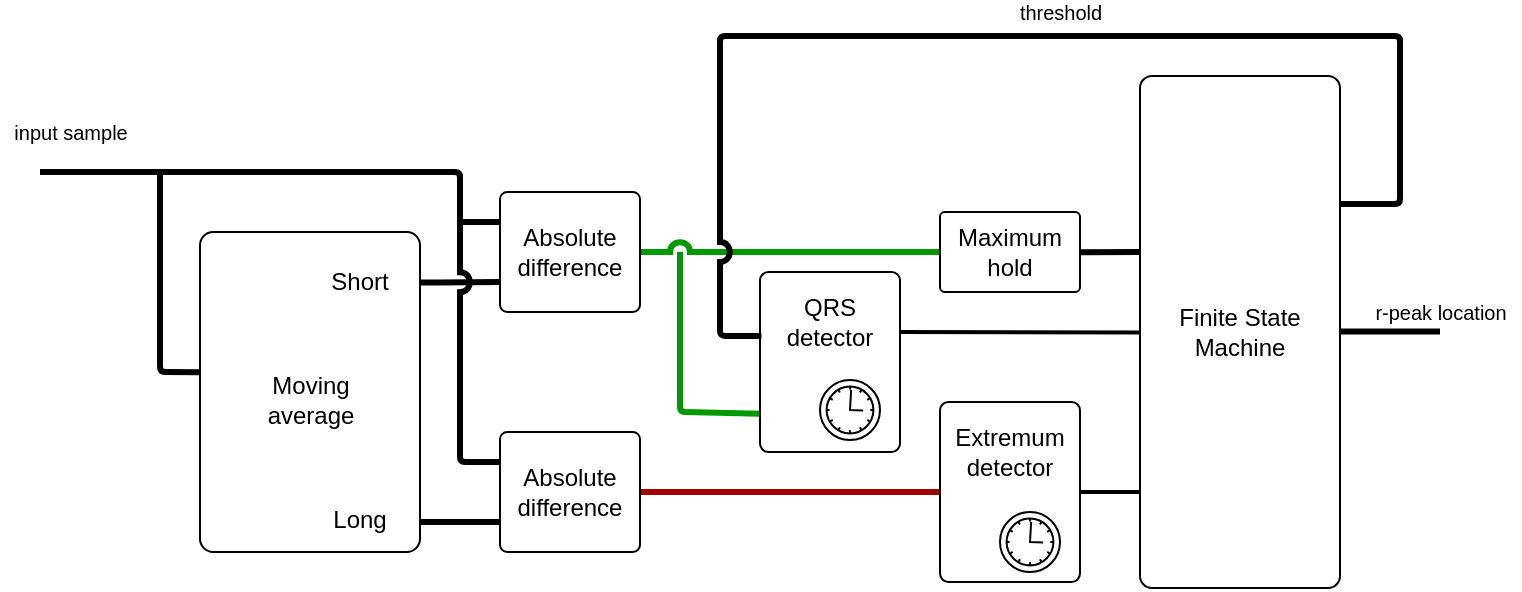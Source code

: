 <mxfile compressed="false" version="20.0.1" type="github">
  <diagram id="8bbJCWgLKpiLhmCPaEWU" name="Page-1">
    <mxGraphModel dx="1186" dy="823" grid="1" gridSize="10" guides="1" tooltips="1" connect="0" arrows="1" fold="1" page="1" pageScale="1" pageWidth="1169" pageHeight="827" math="0" shadow="0">
      <root>
        <mxCell id="0" />
        <mxCell id="1" parent="0" />
        <mxCell id="QwwlCGw6a3NJCkO_-Q0f-3" value="" style="endArrow=none;html=1;strokeWidth=3;rounded=1;exitX=0.005;exitY=0.787;exitDx=0;exitDy=0;exitPerimeter=0;strokeColor=#009900;arcSize=5;" parent="1" source="zTmXj9VfKdPkAiQ1sbn--7" edge="1">
          <mxGeometry width="50" height="50" relative="1" as="geometry">
            <mxPoint x="550" y="360" as="sourcePoint" />
            <mxPoint x="540" y="280" as="targetPoint" />
            <Array as="points">
              <mxPoint x="540" y="360" />
            </Array>
          </mxGeometry>
        </mxCell>
        <mxCell id="zTmXj9VfKdPkAiQ1sbn--21" value="" style="edgeStyle=orthogonalEdgeStyle;rounded=0;jumpStyle=arc;orthogonalLoop=1;jettySize=auto;html=1;endArrow=none;endFill=0;strokeColor=#009900;strokeWidth=3;" parent="1" source="zTmXj9VfKdPkAiQ1sbn--6" target="zTmXj9VfKdPkAiQ1sbn--3" edge="1">
          <mxGeometry relative="1" as="geometry" />
        </mxCell>
        <mxCell id="zTmXj9VfKdPkAiQ1sbn--12" style="edgeStyle=orthogonalEdgeStyle;rounded=0;orthogonalLoop=1;jettySize=auto;html=1;entryX=0;entryY=0.75;entryDx=0;entryDy=0;endArrow=none;endFill=0;strokeWidth=3;exitX=0.994;exitY=0.507;exitDx=0;exitDy=0;exitPerimeter=0;" parent="1" source="DsNiW9G_dWrCL77-LXep-2" target="zTmXj9VfKdPkAiQ1sbn--3" edge="1">
          <mxGeometry relative="1" as="geometry">
            <mxPoint x="420" y="290" as="sourcePoint" />
            <Array as="points">
              <mxPoint x="420" y="295" />
            </Array>
          </mxGeometry>
        </mxCell>
        <mxCell id="zTmXj9VfKdPkAiQ1sbn--1" value="" style="rounded=1;whiteSpace=wrap;html=1;arcSize=6;" parent="1" vertex="1">
          <mxGeometry x="300" y="270" width="110" height="160" as="geometry" />
        </mxCell>
        <mxCell id="zTmXj9VfKdPkAiQ1sbn--16" style="edgeStyle=orthogonalEdgeStyle;rounded=0;jumpStyle=arc;orthogonalLoop=1;jettySize=auto;html=1;exitX=1;exitY=0.75;exitDx=0;exitDy=0;entryX=0;entryY=0.75;entryDx=0;entryDy=0;endArrow=none;endFill=0;strokeWidth=3;" parent="1" target="zTmXj9VfKdPkAiQ1sbn--4" edge="1">
          <mxGeometry relative="1" as="geometry">
            <mxPoint x="410" y="415" as="sourcePoint" />
          </mxGeometry>
        </mxCell>
        <mxCell id="zTmXj9VfKdPkAiQ1sbn--13" style="edgeStyle=orthogonalEdgeStyle;rounded=0;orthogonalLoop=1;jettySize=auto;html=1;exitX=0;exitY=0.25;exitDx=0;exitDy=0;endArrow=none;endFill=0;jumpStyle=arc;strokeWidth=3;arcSize=5;" parent="1" source="zTmXj9VfKdPkAiQ1sbn--3" edge="1">
          <mxGeometry relative="1" as="geometry">
            <mxPoint x="430" y="340" as="targetPoint" />
            <Array as="points">
              <mxPoint x="430" y="265" />
              <mxPoint x="430" y="340" />
            </Array>
          </mxGeometry>
        </mxCell>
        <mxCell id="zTmXj9VfKdPkAiQ1sbn--3" value="Absolute difference" style="rounded=1;whiteSpace=wrap;html=1;arcSize=6;" parent="1" vertex="1">
          <mxGeometry x="450" y="250" width="70" height="60" as="geometry" />
        </mxCell>
        <mxCell id="zTmXj9VfKdPkAiQ1sbn--17" style="edgeStyle=orthogonalEdgeStyle;rounded=1;jumpStyle=arc;orthogonalLoop=1;jettySize=auto;html=1;exitX=0;exitY=0.25;exitDx=0;exitDy=0;endArrow=none;endFill=0;strokeWidth=3;arcSize=5;" parent="1" source="zTmXj9VfKdPkAiQ1sbn--4" edge="1">
          <mxGeometry relative="1" as="geometry">
            <mxPoint x="430" y="340" as="targetPoint" />
          </mxGeometry>
        </mxCell>
        <mxCell id="zTmXj9VfKdPkAiQ1sbn--23" style="edgeStyle=orthogonalEdgeStyle;rounded=0;jumpStyle=arc;orthogonalLoop=1;jettySize=auto;html=1;exitX=1;exitY=0.5;exitDx=0;exitDy=0;entryX=0;entryY=0.5;entryDx=0;entryDy=0;endArrow=none;endFill=0;fillColor=#a20025;strokeColor=#A30000;strokeWidth=3;" parent="1" source="zTmXj9VfKdPkAiQ1sbn--4" target="zTmXj9VfKdPkAiQ1sbn--8" edge="1">
          <mxGeometry relative="1" as="geometry" />
        </mxCell>
        <mxCell id="zTmXj9VfKdPkAiQ1sbn--4" value="Absolute difference" style="rounded=1;whiteSpace=wrap;html=1;arcSize=6;" parent="1" vertex="1">
          <mxGeometry x="450" y="370" width="70" height="60" as="geometry" />
        </mxCell>
        <mxCell id="zTmXj9VfKdPkAiQ1sbn--6" value="Maximum hold" style="rounded=1;whiteSpace=wrap;html=1;arcSize=6;" parent="1" vertex="1">
          <mxGeometry x="670" y="260" width="70" height="40" as="geometry" />
        </mxCell>
        <mxCell id="zTmXj9VfKdPkAiQ1sbn--7" value="QRS detector" style="rounded=1;whiteSpace=wrap;html=1;spacingBottom=40;arcSize=6;" parent="1" vertex="1">
          <mxGeometry x="580" y="290" width="70" height="90" as="geometry" />
        </mxCell>
        <mxCell id="zTmXj9VfKdPkAiQ1sbn--24" style="edgeStyle=orthogonalEdgeStyle;rounded=0;jumpStyle=arc;orthogonalLoop=1;jettySize=auto;html=1;exitX=1;exitY=0.5;exitDx=0;exitDy=0;endArrow=none;endFill=0;strokeWidth=2;entryX=-0.003;entryY=0.812;entryDx=0;entryDy=0;entryPerimeter=0;" parent="1" source="zTmXj9VfKdPkAiQ1sbn--8" target="zTmXj9VfKdPkAiQ1sbn--9" edge="1">
          <mxGeometry relative="1" as="geometry">
            <mxPoint x="686" y="400" as="targetPoint" />
          </mxGeometry>
        </mxCell>
        <mxCell id="zTmXj9VfKdPkAiQ1sbn--26" style="edgeStyle=orthogonalEdgeStyle;rounded=1;jumpStyle=arc;orthogonalLoop=1;jettySize=auto;html=1;exitX=1;exitY=0.25;exitDx=0;exitDy=0;endArrow=none;endFill=0;strokeWidth=3;entryX=0.01;entryY=0.355;entryDx=0;entryDy=0;entryPerimeter=0;arcSize=5;" parent="1" edge="1">
          <mxGeometry relative="1" as="geometry">
            <mxPoint x="580.7" y="321.95" as="targetPoint" />
            <Array as="points">
              <mxPoint x="900" y="256" />
              <mxPoint x="900" y="172" />
              <mxPoint x="560" y="172" />
              <mxPoint x="560" y="322" />
            </Array>
            <mxPoint x="870" y="256.0" as="sourcePoint" />
          </mxGeometry>
        </mxCell>
        <mxCell id="6t_oUoQ9sCWKtacNui4x-2" value="threshold" style="edgeLabel;html=1;align=center;verticalAlign=middle;resizable=0;points=[];fontSize=10;fontColor=#000000;" parent="zTmXj9VfKdPkAiQ1sbn--26" vertex="1" connectable="0">
          <mxGeometry x="-0.262" y="-1" relative="1" as="geometry">
            <mxPoint x="-54" y="-11" as="offset" />
          </mxGeometry>
        </mxCell>
        <mxCell id="zTmXj9VfKdPkAiQ1sbn--9" value="Finite State Machine" style="rounded=1;whiteSpace=wrap;html=1;arcSize=6;" parent="1" vertex="1">
          <mxGeometry x="770" y="192" width="100" height="256" as="geometry" />
        </mxCell>
        <mxCell id="zTmXj9VfKdPkAiQ1sbn--10" value="" style="endArrow=none;html=1;entryX=0;entryY=0.438;entryDx=0;entryDy=0;rounded=1;strokeWidth=3;arcSize=5;entryPerimeter=0;" parent="1" target="zTmXj9VfKdPkAiQ1sbn--1" edge="1">
          <mxGeometry width="50" height="50" relative="1" as="geometry">
            <mxPoint x="280" y="240" as="sourcePoint" />
            <mxPoint x="260" y="280" as="targetPoint" />
            <Array as="points">
              <mxPoint x="280" y="270" />
              <mxPoint x="280" y="340" />
            </Array>
          </mxGeometry>
        </mxCell>
        <mxCell id="zTmXj9VfKdPkAiQ1sbn--27" value="" style="endArrow=none;html=1;strokeWidth=3;arcSize=5;startArrow=none;startFill=0;" parent="1" edge="1">
          <mxGeometry width="50" height="50" relative="1" as="geometry">
            <mxPoint x="220" y="240" as="sourcePoint" />
            <mxPoint x="430" y="280" as="targetPoint" />
            <Array as="points">
              <mxPoint x="430" y="240" />
            </Array>
          </mxGeometry>
        </mxCell>
        <mxCell id="obAj8Ur87SYJt1SCsvJs-4" value="" style="endArrow=none;html=1;strokeColor=#000000;exitX=1.001;exitY=0.504;exitDx=0;exitDy=0;exitPerimeter=0;strokeWidth=3;" parent="1" source="zTmXj9VfKdPkAiQ1sbn--6" edge="1">
          <mxGeometry width="50" height="50" relative="1" as="geometry">
            <mxPoint x="530" y="400" as="sourcePoint" />
            <mxPoint x="770" y="280" as="targetPoint" />
          </mxGeometry>
        </mxCell>
        <mxCell id="obAj8Ur87SYJt1SCsvJs-9" value="" style="shape=mxgraph.bpmn.shape;html=1;verticalLabelPosition=bottom;labelBackgroundColor=#ffffff;verticalAlign=top;align=center;perimeter=ellipsePerimeter;outlineConnect=0;outline=standard;symbol=timer;fillColor=#FFFFFF;" parent="1" vertex="1">
          <mxGeometry x="610" y="344" width="30" height="30" as="geometry" />
        </mxCell>
        <mxCell id="QwwlCGw6a3NJCkO_-Q0f-2" value="" style="group;rounded=1;arcSize=6;" parent="1" vertex="1" connectable="0">
          <mxGeometry x="670" y="355" width="70" height="90" as="geometry" />
        </mxCell>
        <mxCell id="zTmXj9VfKdPkAiQ1sbn--8" value="Extremum detector" style="rounded=1;whiteSpace=wrap;html=1;spacingLeft=0;spacingBottom=40;arcSize=6;" parent="QwwlCGw6a3NJCkO_-Q0f-2" vertex="1">
          <mxGeometry width="70" height="90" as="geometry" />
        </mxCell>
        <mxCell id="obAj8Ur87SYJt1SCsvJs-7" value="" style="shape=mxgraph.bpmn.shape;html=1;verticalLabelPosition=bottom;labelBackgroundColor=#ffffff;verticalAlign=top;align=center;perimeter=ellipsePerimeter;outlineConnect=0;outline=standard;symbol=timer;fillColor=#FFFFFF;" parent="QwwlCGw6a3NJCkO_-Q0f-2" vertex="1">
          <mxGeometry x="30" y="55" width="30" height="30" as="geometry" />
        </mxCell>
        <mxCell id="QwwlCGw6a3NJCkO_-Q0f-4" value="" style="endArrow=none;html=1;strokeWidth=3;" parent="1" edge="1">
          <mxGeometry width="50" height="50" relative="1" as="geometry">
            <mxPoint x="870" y="319.8" as="sourcePoint" />
            <mxPoint x="920" y="319.8" as="targetPoint" />
            <Array as="points">
              <mxPoint x="890" y="319.8" />
            </Array>
          </mxGeometry>
        </mxCell>
        <mxCell id="YMTacgfaUIehgY3vML4q-1" value="" style="endArrow=none;html=1;rounded=0;entryX=0;entryY=0.501;entryDx=0;entryDy=0;entryPerimeter=0;exitX=0.999;exitY=0.334;exitDx=0;exitDy=0;exitPerimeter=0;strokeWidth=2;" parent="1" source="zTmXj9VfKdPkAiQ1sbn--7" target="zTmXj9VfKdPkAiQ1sbn--9" edge="1">
          <mxGeometry width="50" height="50" relative="1" as="geometry">
            <mxPoint x="670" y="320" as="sourcePoint" />
            <mxPoint x="690" y="340" as="targetPoint" />
          </mxGeometry>
        </mxCell>
        <mxCell id="6t_oUoQ9sCWKtacNui4x-1" value="input sample" style="text;html=1;align=center;verticalAlign=middle;resizable=0;points=[];autosize=1;strokeColor=none;fillColor=none;fontSize=10;fontColor=#000000;" parent="1" vertex="1">
          <mxGeometry x="200" y="210" width="70" height="20" as="geometry" />
        </mxCell>
        <mxCell id="6t_oUoQ9sCWKtacNui4x-3" value="r-peak location" style="text;html=1;align=center;verticalAlign=middle;resizable=0;points=[];autosize=1;strokeColor=none;fillColor=none;fontSize=10;fontColor=#000000;" parent="1" vertex="1">
          <mxGeometry x="880" y="300" width="80" height="20" as="geometry" />
        </mxCell>
        <mxCell id="DsNiW9G_dWrCL77-LXep-2" value="Short" style="text;html=1;strokeColor=none;fillColor=none;align=center;verticalAlign=middle;whiteSpace=wrap;rounded=0;" parent="1" vertex="1">
          <mxGeometry x="350" y="280" width="60" height="30" as="geometry" />
        </mxCell>
        <mxCell id="DsNiW9G_dWrCL77-LXep-3" value="Long" style="text;html=1;strokeColor=none;fillColor=none;align=center;verticalAlign=middle;whiteSpace=wrap;rounded=0;" parent="1" vertex="1">
          <mxGeometry x="350" y="399" width="60" height="30" as="geometry" />
        </mxCell>
        <mxCell id="6NnT7suo9wQtEelcnBqF-2" value="Moving&lt;br&gt;average" style="text;html=1;strokeColor=none;fillColor=none;align=center;verticalAlign=middle;whiteSpace=wrap;rounded=0;" parent="1" vertex="1">
          <mxGeometry x="317.5" y="334" width="75" height="40" as="geometry" />
        </mxCell>
      </root>
    </mxGraphModel>
  </diagram>
</mxfile>
